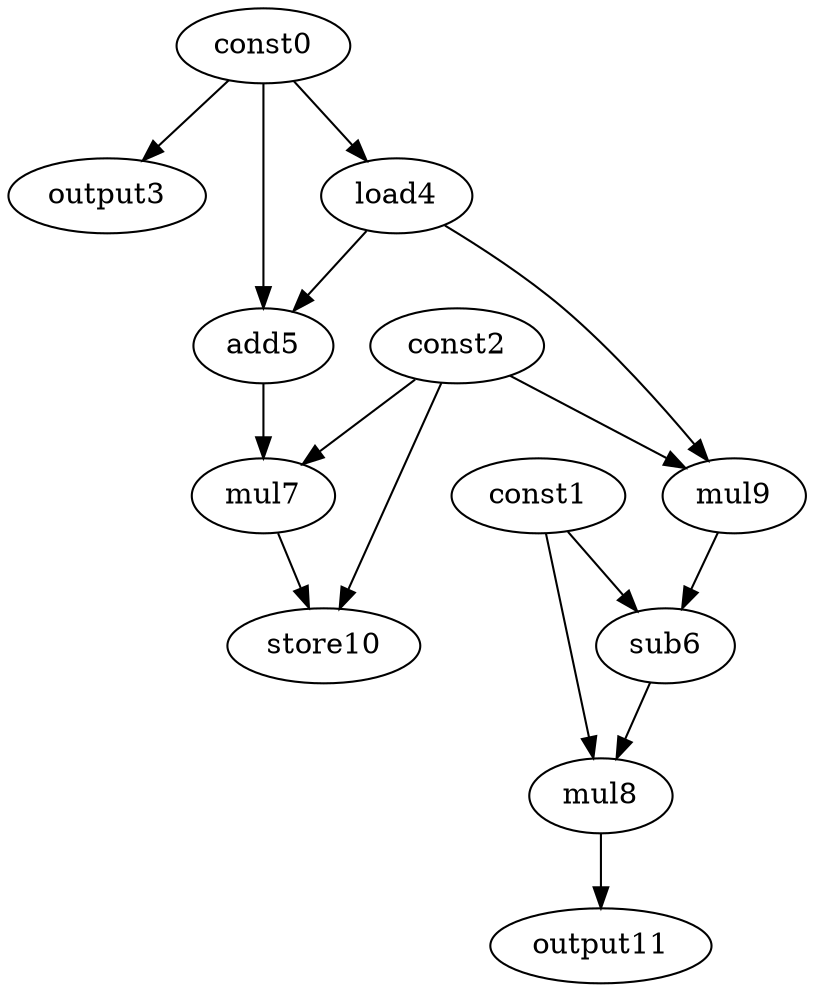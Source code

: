 digraph G { 
const0[opcode=const]; 
const1[opcode=const]; 
const2[opcode=const]; 
output3[opcode=output]; 
load4[opcode=load]; 
add5[opcode=add]; 
sub6[opcode=sub]; 
mul7[opcode=mul]; 
mul8[opcode=mul]; 
mul9[opcode=mul]; 
store10[opcode=store]; 
output11[opcode=output]; 
const0->output3[operand=0];
const0->load4[operand=0];
const0->add5[operand=0];
load4->add5[operand=1];
const2->mul9[operand=0];
load4->mul9[operand=1];
const1->sub6[operand=0];
mul9->sub6[operand=1];
const2->mul7[operand=0];
add5->mul7[operand=1];
const1->mul8[operand=0];
sub6->mul8[operand=1];
mul7->store10[operand=0];
const2->store10[operand=1];
mul8->output11[operand=0];
}

